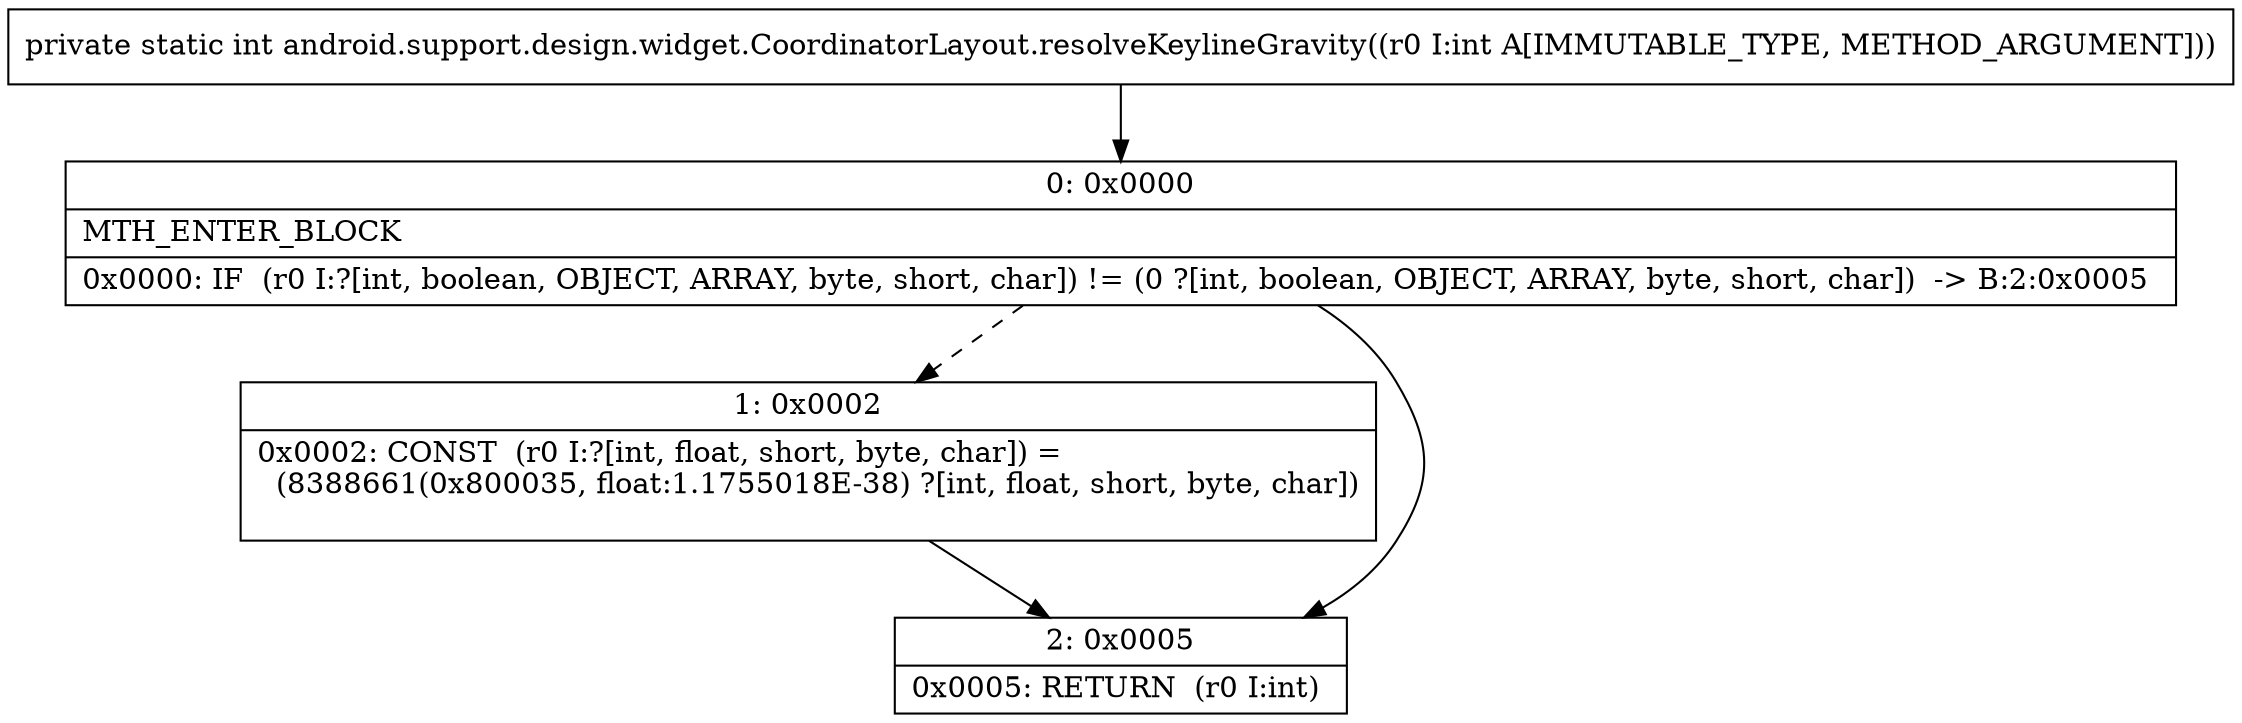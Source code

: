 digraph "CFG forandroid.support.design.widget.CoordinatorLayout.resolveKeylineGravity(I)I" {
Node_0 [shape=record,label="{0\:\ 0x0000|MTH_ENTER_BLOCK\l|0x0000: IF  (r0 I:?[int, boolean, OBJECT, ARRAY, byte, short, char]) != (0 ?[int, boolean, OBJECT, ARRAY, byte, short, char])  \-\> B:2:0x0005 \l}"];
Node_1 [shape=record,label="{1\:\ 0x0002|0x0002: CONST  (r0 I:?[int, float, short, byte, char]) = \l  (8388661(0x800035, float:1.1755018E\-38) ?[int, float, short, byte, char])\l \l}"];
Node_2 [shape=record,label="{2\:\ 0x0005|0x0005: RETURN  (r0 I:int) \l}"];
MethodNode[shape=record,label="{private static int android.support.design.widget.CoordinatorLayout.resolveKeylineGravity((r0 I:int A[IMMUTABLE_TYPE, METHOD_ARGUMENT])) }"];
MethodNode -> Node_0;
Node_0 -> Node_1[style=dashed];
Node_0 -> Node_2;
Node_1 -> Node_2;
}

